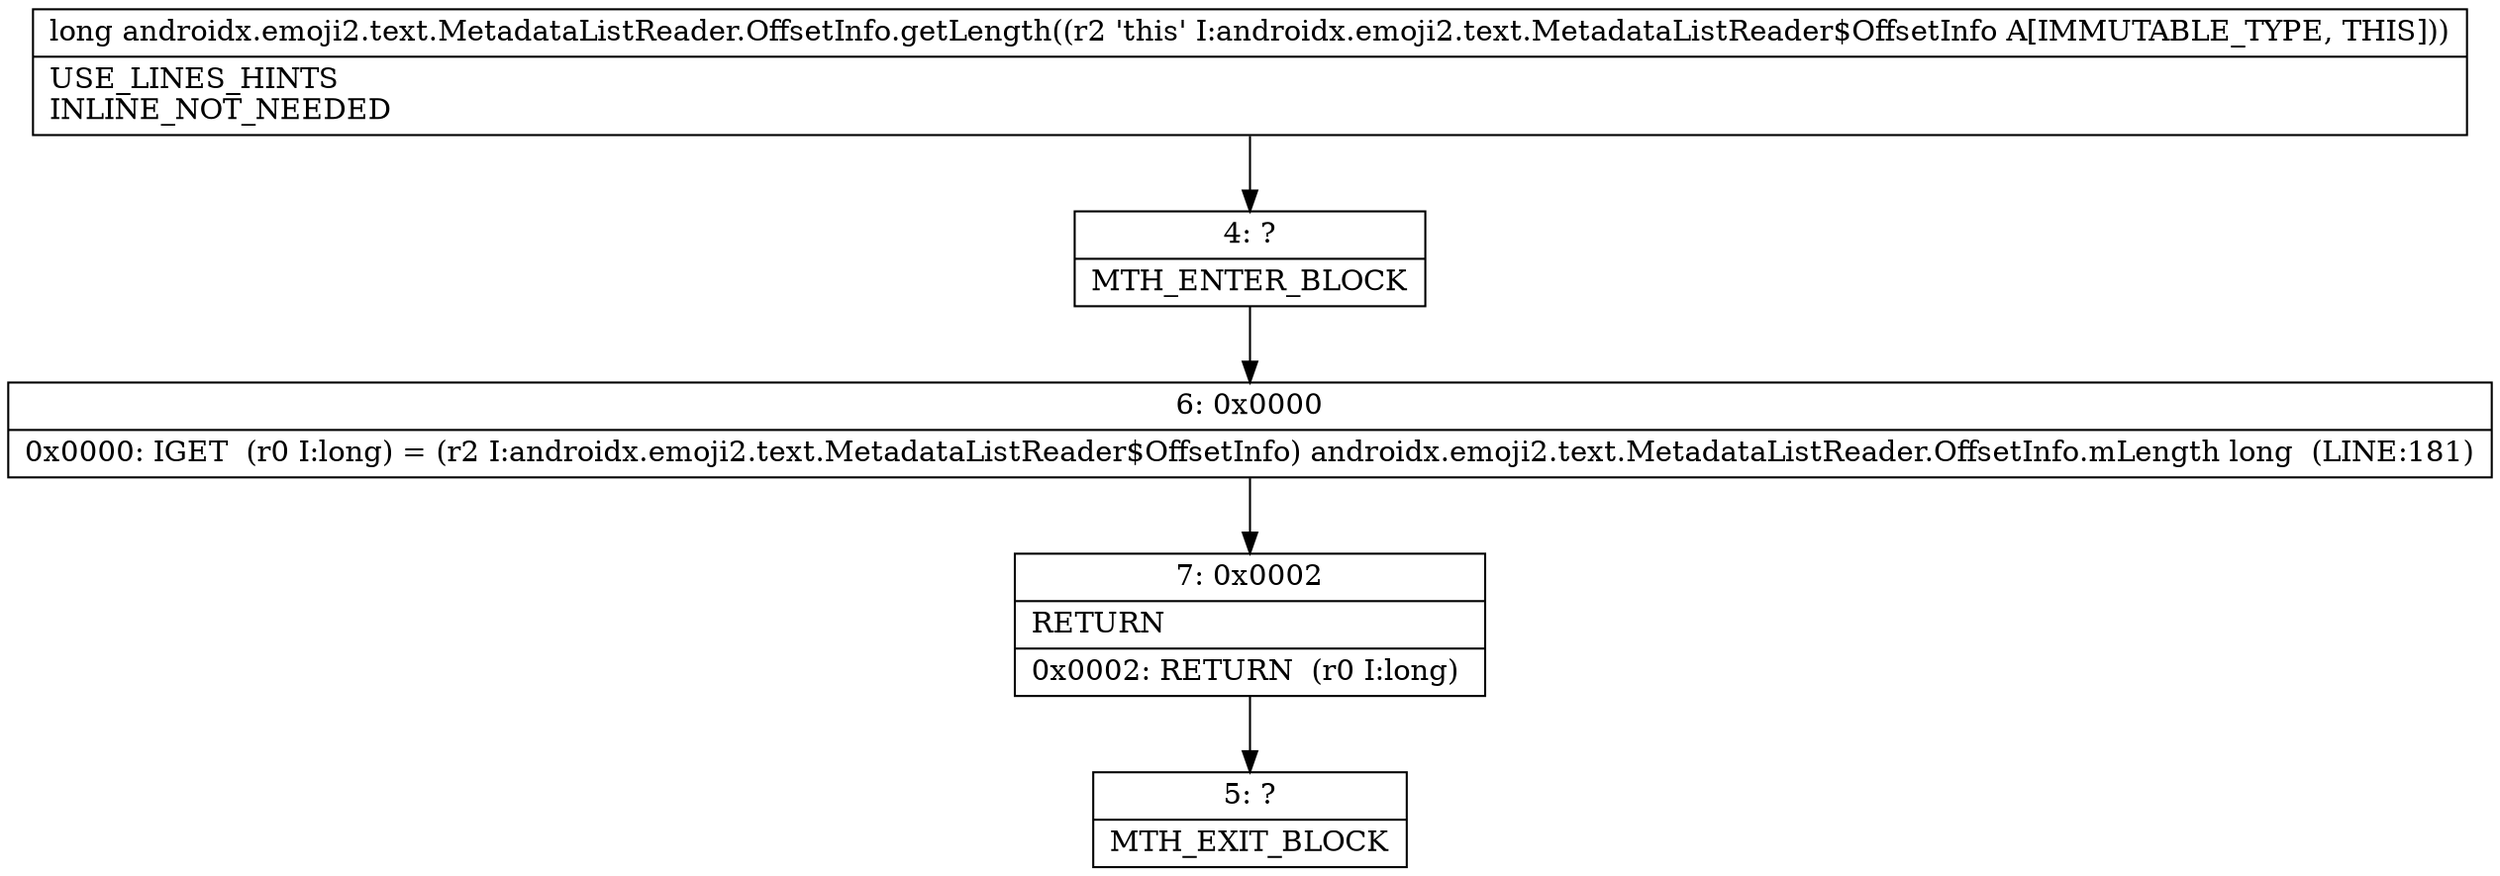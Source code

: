 digraph "CFG forandroidx.emoji2.text.MetadataListReader.OffsetInfo.getLength()J" {
Node_4 [shape=record,label="{4\:\ ?|MTH_ENTER_BLOCK\l}"];
Node_6 [shape=record,label="{6\:\ 0x0000|0x0000: IGET  (r0 I:long) = (r2 I:androidx.emoji2.text.MetadataListReader$OffsetInfo) androidx.emoji2.text.MetadataListReader.OffsetInfo.mLength long  (LINE:181)\l}"];
Node_7 [shape=record,label="{7\:\ 0x0002|RETURN\l|0x0002: RETURN  (r0 I:long) \l}"];
Node_5 [shape=record,label="{5\:\ ?|MTH_EXIT_BLOCK\l}"];
MethodNode[shape=record,label="{long androidx.emoji2.text.MetadataListReader.OffsetInfo.getLength((r2 'this' I:androidx.emoji2.text.MetadataListReader$OffsetInfo A[IMMUTABLE_TYPE, THIS]))  | USE_LINES_HINTS\lINLINE_NOT_NEEDED\l}"];
MethodNode -> Node_4;Node_4 -> Node_6;
Node_6 -> Node_7;
Node_7 -> Node_5;
}

